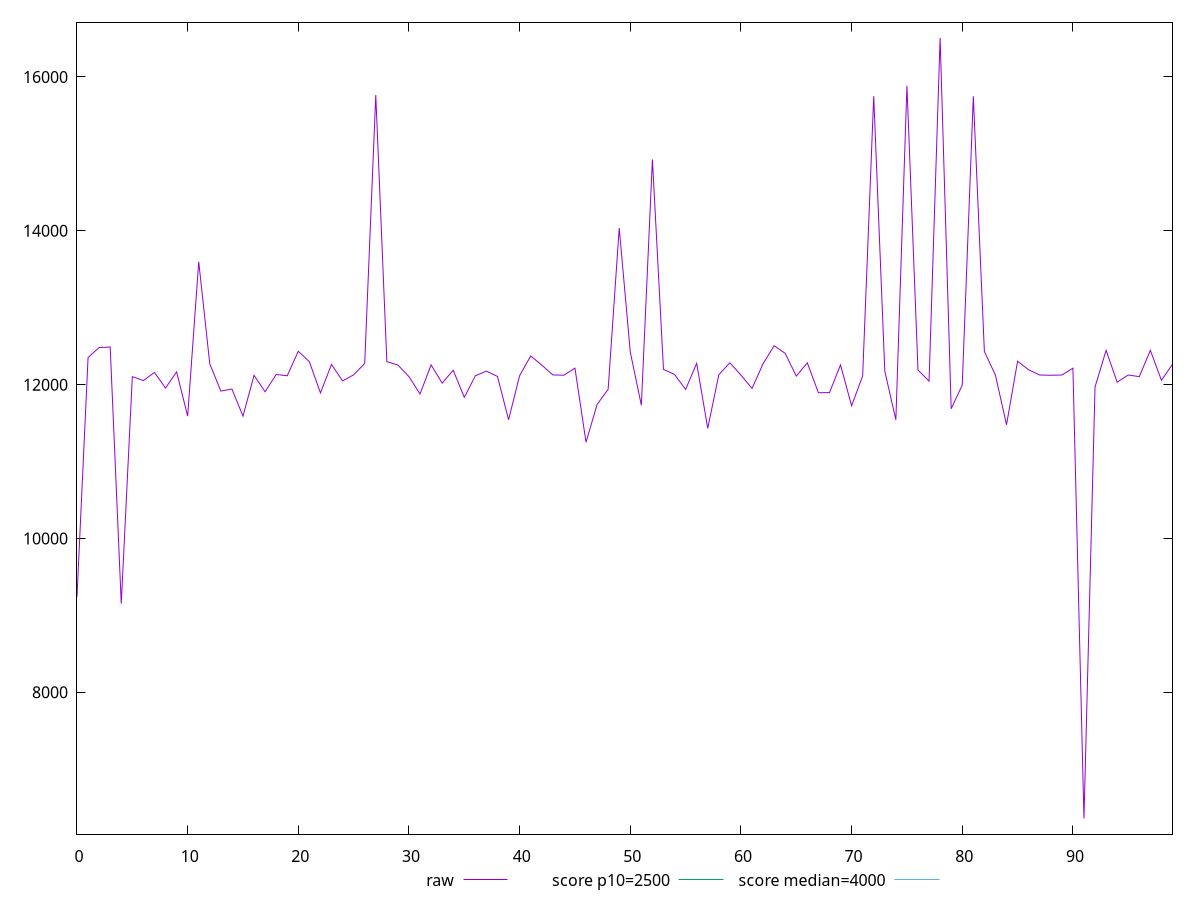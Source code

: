 reset

$raw <<EOF
0 9241.260000000002
1 12352.9075
2 12481.384000000002
3 12489.392499999998
4 9152.7765
5 12103.200999999997
6 12053.2445
7 12158.274999999998
8 11955.680499999999
9 12165.6515
10 11590.887499999999
11 13595.859
12 12268.889
13 11916.032
14 11942.84
15 11590.170500000002
16 12121.45
17 11907.224999999999
18 12131.9495
19 12115.580000000002
20 12434.097000000002
21 12297.411
22 11892.509499999998
23 12262.989000000003
24 12047.968
25 12127.506500000001
26 12275.236999999997
27 15763.7385
28 12299.238499999998
29 12254.671999999999
30 12103.877
31 11878.829999999998
32 12256.59
33 12020.0475
34 12187.1925
35 11834.977499999999
36 12115.589499999998
37 12175.239000000001
38 12106.458999999999
39 11543.195999999998
40 12116.580499999996
41 12372.836
42 12254.400500000002
43 12126.431
44 12122.419999999998
45 12213.692000000001
46 11251.431
47 11741.215499999998
48 11940.0465
49 14034.901999999998
50 12423.732499999998
51 11731.9735
52 14927.664500000003
53 12199.383000000002
54 12131.273999999998
55 11937.519500000002
56 12277.373500000002
57 11431.201999999997
58 12129.135999999999
59 12283.949
60 12124.099000000002
61 11950.419999999998
62 12272.178
63 12505.957999999999
64 12406.639499999997
65 12111.296500000002
66 12283.3045
67 11895.281499999997
68 11895.962000000001
69 12256.199999999999
70 11724.524000000001
71 12113.807
72 15749.8895
73 12174.726
74 11542.340999999999
75 15886.107
76 12189.470999999998
77 12045.585000000003
78 16507.219500000007
79 11686.468499999999
80 11993.947999999999
81 15748.213499999998
82 12430.712999999998
83 12123.1305
84 11478.070499999998
85 12303.908499999998
86 12192.544999999998
87 12125.057499999999
88 12121.701999999997
89 12124.957
90 12213.834499999995
91 6359.8425
92 11969.836000000001
93 12445.854000000003
94 12031.559500000003
95 12125.742000000002
96 12103.851000000002
97 12445.6055
98 12056.7565
99 12263.957499999997
EOF

set key outside below
set xrange [0:99]
set yrange [6156.89496:16710.167040000008]
set trange [6156.89496:16710.167040000008]
set terminal svg size 640, 500 enhanced background rgb 'white'
set output "reports/report_00030_2021-02-24T20-42-31.540Z/largest-contentful-paint/samples/astro/raw/values.svg"

plot $raw title "raw" with line, \
     2500 title "score p10=2500", \
     4000 title "score median=4000"

reset
